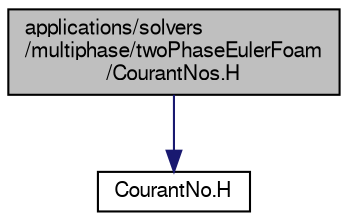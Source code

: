 digraph "applications/solvers/multiphase/twoPhaseEulerFoam/CourantNos.H"
{
  bgcolor="transparent";
  edge [fontname="FreeSans",fontsize="10",labelfontname="FreeSans",labelfontsize="10"];
  node [fontname="FreeSans",fontsize="10",shape=record];
  Node0 [label="applications/solvers\l/multiphase/twoPhaseEulerFoam\l/CourantNos.H",height=0.2,width=0.4,color="black", fillcolor="grey75", style="filled", fontcolor="black"];
  Node0 -> Node1 [color="midnightblue",fontsize="10",style="solid",fontname="FreeSans"];
  Node1 [label="CourantNo.H",height=0.2,width=0.4,color="black",URL="$a39365.html",tooltip="Calculates and outputs the mean and maximum Courant Numbers. "];
}
